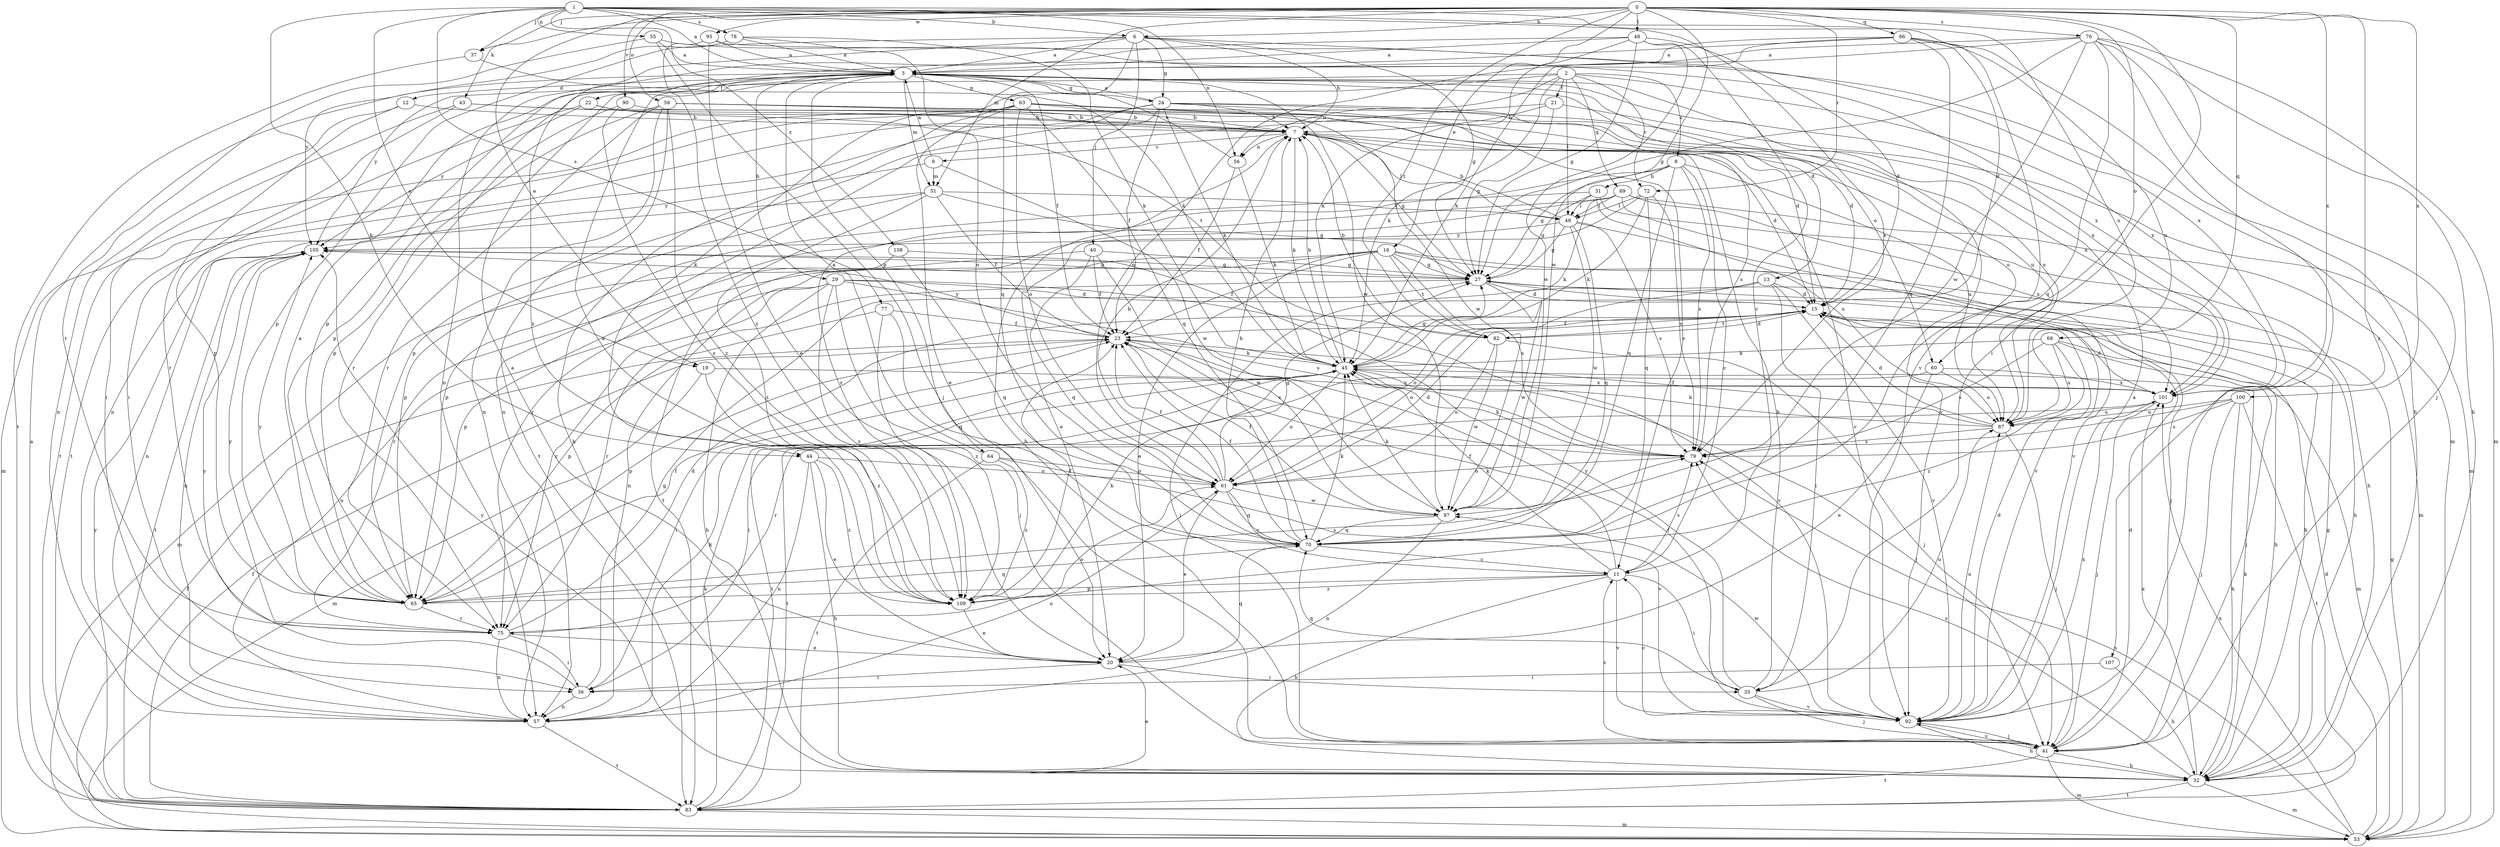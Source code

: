 strict digraph  {
0;
1;
2;
3;
6;
7;
8;
9;
11;
12;
13;
15;
16;
19;
20;
21;
22;
23;
24;
27;
29;
31;
32;
35;
36;
37;
40;
41;
43;
44;
45;
48;
49;
51;
53;
55;
56;
57;
58;
60;
61;
63;
64;
65;
66;
68;
69;
70;
72;
75;
76;
77;
78;
79;
82;
83;
87;
90;
92;
95;
97;
100;
101;
105;
107;
108;
109;
0 -> 6  [label=b];
0 -> 16  [label=e];
0 -> 19  [label=e];
0 -> 35  [label=i];
0 -> 37  [label=j];
0 -> 43  [label=k];
0 -> 48  [label=l];
0 -> 51  [label=m];
0 -> 58  [label=o];
0 -> 60  [label=o];
0 -> 66  [label=q];
0 -> 68  [label=q];
0 -> 72  [label=r];
0 -> 76  [label=s];
0 -> 82  [label=t];
0 -> 90  [label=v];
0 -> 95  [label=w];
0 -> 97  [label=w];
0 -> 100  [label=x];
0 -> 101  [label=x];
0 -> 107  [label=z];
1 -> 3  [label=a];
1 -> 6  [label=b];
1 -> 19  [label=e];
1 -> 37  [label=j];
1 -> 44  [label=k];
1 -> 55  [label=n];
1 -> 56  [label=n];
1 -> 77  [label=s];
1 -> 78  [label=s];
1 -> 79  [label=s];
1 -> 87  [label=u];
1 -> 92  [label=v];
1 -> 108  [label=z];
2 -> 8  [label=c];
2 -> 21  [label=f];
2 -> 44  [label=k];
2 -> 45  [label=k];
2 -> 49  [label=l];
2 -> 56  [label=n];
2 -> 69  [label=q];
2 -> 72  [label=r];
2 -> 101  [label=x];
2 -> 105  [label=y];
3 -> 12  [label=d];
3 -> 13  [label=d];
3 -> 22  [label=f];
3 -> 23  [label=f];
3 -> 24  [label=g];
3 -> 29  [label=h];
3 -> 51  [label=m];
3 -> 60  [label=o];
3 -> 63  [label=p];
3 -> 64  [label=p];
3 -> 65  [label=p];
3 -> 97  [label=w];
3 -> 101  [label=x];
6 -> 3  [label=a];
6 -> 7  [label=b];
6 -> 24  [label=g];
6 -> 27  [label=g];
6 -> 40  [label=j];
6 -> 65  [label=p];
6 -> 70  [label=q];
6 -> 101  [label=x];
6 -> 109  [label=z];
7 -> 9  [label=c];
7 -> 15  [label=d];
7 -> 27  [label=g];
7 -> 45  [label=k];
7 -> 49  [label=l];
7 -> 56  [label=n];
7 -> 92  [label=v];
8 -> 11  [label=c];
8 -> 27  [label=g];
8 -> 31  [label=h];
8 -> 70  [label=q];
8 -> 79  [label=s];
8 -> 87  [label=u];
8 -> 109  [label=z];
9 -> 3  [label=a];
9 -> 51  [label=m];
9 -> 97  [label=w];
9 -> 105  [label=y];
11 -> 23  [label=f];
11 -> 32  [label=h];
11 -> 35  [label=i];
11 -> 45  [label=k];
11 -> 65  [label=p];
11 -> 79  [label=s];
11 -> 92  [label=v];
11 -> 109  [label=z];
12 -> 7  [label=b];
12 -> 57  [label=n];
12 -> 75  [label=r];
13 -> 15  [label=d];
13 -> 35  [label=i];
13 -> 41  [label=j];
13 -> 61  [label=o];
13 -> 92  [label=v];
15 -> 23  [label=f];
15 -> 32  [label=h];
15 -> 61  [label=o];
15 -> 82  [label=t];
16 -> 20  [label=e];
16 -> 23  [label=f];
16 -> 27  [label=g];
16 -> 32  [label=h];
16 -> 41  [label=j];
16 -> 57  [label=n];
16 -> 65  [label=p];
16 -> 79  [label=s];
16 -> 82  [label=t];
19 -> 53  [label=m];
19 -> 101  [label=x];
19 -> 109  [label=z];
20 -> 3  [label=a];
20 -> 35  [label=i];
20 -> 36  [label=i];
20 -> 70  [label=q];
21 -> 7  [label=b];
21 -> 27  [label=g];
21 -> 53  [label=m];
21 -> 57  [label=n];
22 -> 7  [label=b];
22 -> 36  [label=i];
22 -> 82  [label=t];
22 -> 105  [label=y];
23 -> 45  [label=k];
23 -> 65  [label=p];
23 -> 79  [label=s];
23 -> 105  [label=y];
24 -> 3  [label=a];
24 -> 7  [label=b];
24 -> 11  [label=c];
24 -> 15  [label=d];
24 -> 23  [label=f];
24 -> 45  [label=k];
24 -> 57  [label=n];
24 -> 65  [label=p];
24 -> 83  [label=t];
24 -> 92  [label=v];
27 -> 15  [label=d];
27 -> 32  [label=h];
27 -> 75  [label=r];
27 -> 97  [label=w];
29 -> 15  [label=d];
29 -> 32  [label=h];
29 -> 41  [label=j];
29 -> 57  [label=n];
29 -> 75  [label=r];
29 -> 79  [label=s];
29 -> 92  [label=v];
29 -> 109  [label=z];
31 -> 27  [label=g];
31 -> 32  [label=h];
31 -> 49  [label=l];
31 -> 65  [label=p];
31 -> 87  [label=u];
32 -> 20  [label=e];
32 -> 27  [label=g];
32 -> 45  [label=k];
32 -> 53  [label=m];
32 -> 79  [label=s];
32 -> 83  [label=t];
32 -> 101  [label=x];
32 -> 105  [label=y];
35 -> 7  [label=b];
35 -> 41  [label=j];
35 -> 70  [label=q];
35 -> 87  [label=u];
35 -> 92  [label=v];
35 -> 105  [label=y];
36 -> 27  [label=g];
36 -> 57  [label=n];
36 -> 105  [label=y];
37 -> 45  [label=k];
37 -> 83  [label=t];
40 -> 23  [label=f];
40 -> 27  [label=g];
40 -> 70  [label=q];
40 -> 75  [label=r];
40 -> 97  [label=w];
41 -> 7  [label=b];
41 -> 11  [label=c];
41 -> 15  [label=d];
41 -> 32  [label=h];
41 -> 53  [label=m];
41 -> 83  [label=t];
41 -> 92  [label=v];
43 -> 7  [label=b];
43 -> 36  [label=i];
43 -> 65  [label=p];
43 -> 87  [label=u];
44 -> 20  [label=e];
44 -> 32  [label=h];
44 -> 57  [label=n];
44 -> 61  [label=o];
44 -> 109  [label=z];
45 -> 7  [label=b];
45 -> 27  [label=g];
45 -> 36  [label=i];
45 -> 41  [label=j];
45 -> 61  [label=o];
45 -> 83  [label=t];
45 -> 101  [label=x];
48 -> 3  [label=a];
48 -> 11  [label=c];
48 -> 15  [label=d];
48 -> 27  [label=g];
48 -> 45  [label=k];
48 -> 57  [label=n];
48 -> 97  [label=w];
49 -> 7  [label=b];
49 -> 27  [label=g];
49 -> 70  [label=q];
49 -> 79  [label=s];
49 -> 92  [label=v];
49 -> 97  [label=w];
49 -> 105  [label=y];
51 -> 23  [label=f];
51 -> 27  [label=g];
51 -> 49  [label=l];
51 -> 57  [label=n];
51 -> 65  [label=p];
51 -> 109  [label=z];
53 -> 15  [label=d];
53 -> 23  [label=f];
53 -> 27  [label=g];
53 -> 79  [label=s];
53 -> 101  [label=x];
55 -> 3  [label=a];
55 -> 41  [label=j];
55 -> 75  [label=r];
55 -> 101  [label=x];
56 -> 3  [label=a];
56 -> 23  [label=f];
56 -> 45  [label=k];
57 -> 45  [label=k];
57 -> 61  [label=o];
57 -> 83  [label=t];
58 -> 7  [label=b];
58 -> 15  [label=d];
58 -> 57  [label=n];
58 -> 65  [label=p];
58 -> 75  [label=r];
58 -> 83  [label=t];
58 -> 87  [label=u];
58 -> 97  [label=w];
58 -> 109  [label=z];
60 -> 20  [label=e];
60 -> 36  [label=i];
60 -> 87  [label=u];
60 -> 101  [label=x];
61 -> 7  [label=b];
61 -> 11  [label=c];
61 -> 15  [label=d];
61 -> 20  [label=e];
61 -> 23  [label=f];
61 -> 27  [label=g];
61 -> 70  [label=q];
61 -> 97  [label=w];
63 -> 7  [label=b];
63 -> 20  [label=e];
63 -> 32  [label=h];
63 -> 53  [label=m];
63 -> 61  [label=o];
63 -> 70  [label=q];
63 -> 79  [label=s];
63 -> 83  [label=t];
63 -> 87  [label=u];
63 -> 101  [label=x];
64 -> 3  [label=a];
64 -> 61  [label=o];
64 -> 83  [label=t];
64 -> 92  [label=v];
64 -> 109  [label=z];
65 -> 3  [label=a];
65 -> 23  [label=f];
65 -> 70  [label=q];
65 -> 75  [label=r];
65 -> 79  [label=s];
65 -> 105  [label=y];
66 -> 3  [label=a];
66 -> 15  [label=d];
66 -> 32  [label=h];
66 -> 61  [label=o];
66 -> 65  [label=p];
66 -> 70  [label=q];
66 -> 87  [label=u];
68 -> 41  [label=j];
68 -> 45  [label=k];
68 -> 53  [label=m];
68 -> 79  [label=s];
68 -> 87  [label=u];
68 -> 109  [label=z];
69 -> 45  [label=k];
69 -> 49  [label=l];
69 -> 53  [label=m];
69 -> 75  [label=r];
69 -> 83  [label=t];
69 -> 92  [label=v];
69 -> 101  [label=x];
70 -> 7  [label=b];
70 -> 11  [label=c];
70 -> 23  [label=f];
70 -> 45  [label=k];
72 -> 20  [label=e];
72 -> 45  [label=k];
72 -> 49  [label=l];
72 -> 70  [label=q];
72 -> 79  [label=s];
75 -> 15  [label=d];
75 -> 20  [label=e];
75 -> 36  [label=i];
75 -> 57  [label=n];
75 -> 61  [label=o];
75 -> 105  [label=y];
76 -> 3  [label=a];
76 -> 27  [label=g];
76 -> 32  [label=h];
76 -> 41  [label=j];
76 -> 45  [label=k];
76 -> 53  [label=m];
76 -> 70  [label=q];
76 -> 92  [label=v];
76 -> 97  [label=w];
77 -> 23  [label=f];
77 -> 65  [label=p];
77 -> 70  [label=q];
77 -> 109  [label=z];
78 -> 3  [label=a];
78 -> 45  [label=k];
78 -> 61  [label=o];
78 -> 105  [label=y];
79 -> 45  [label=k];
79 -> 61  [label=o];
82 -> 7  [label=b];
82 -> 15  [label=d];
82 -> 41  [label=j];
82 -> 61  [label=o];
82 -> 97  [label=w];
83 -> 3  [label=a];
83 -> 23  [label=f];
83 -> 45  [label=k];
83 -> 53  [label=m];
83 -> 105  [label=y];
87 -> 15  [label=d];
87 -> 23  [label=f];
87 -> 41  [label=j];
87 -> 45  [label=k];
87 -> 79  [label=s];
90 -> 7  [label=b];
90 -> 75  [label=r];
90 -> 109  [label=z];
92 -> 3  [label=a];
92 -> 11  [label=c];
92 -> 15  [label=d];
92 -> 23  [label=f];
92 -> 32  [label=h];
92 -> 41  [label=j];
92 -> 87  [label=u];
92 -> 97  [label=w];
92 -> 101  [label=x];
95 -> 3  [label=a];
95 -> 20  [label=e];
95 -> 53  [label=m];
95 -> 109  [label=z];
97 -> 23  [label=f];
97 -> 45  [label=k];
97 -> 57  [label=n];
97 -> 70  [label=q];
100 -> 32  [label=h];
100 -> 41  [label=j];
100 -> 75  [label=r];
100 -> 79  [label=s];
100 -> 83  [label=t];
100 -> 87  [label=u];
101 -> 15  [label=d];
101 -> 41  [label=j];
101 -> 83  [label=t];
101 -> 87  [label=u];
105 -> 27  [label=g];
105 -> 57  [label=n];
105 -> 83  [label=t];
107 -> 32  [label=h];
107 -> 36  [label=i];
108 -> 27  [label=g];
108 -> 53  [label=m];
108 -> 70  [label=q];
109 -> 3  [label=a];
109 -> 20  [label=e];
109 -> 23  [label=f];
109 -> 45  [label=k];
}
